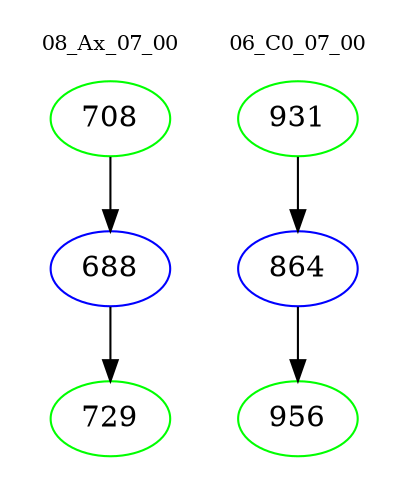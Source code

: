 digraph{
subgraph cluster_0 {
color = white
label = "08_Ax_07_00";
fontsize=10;
T0_708 [label="708", color="green"]
T0_708 -> T0_688 [color="black"]
T0_688 [label="688", color="blue"]
T0_688 -> T0_729 [color="black"]
T0_729 [label="729", color="green"]
}
subgraph cluster_1 {
color = white
label = "06_C0_07_00";
fontsize=10;
T1_931 [label="931", color="green"]
T1_931 -> T1_864 [color="black"]
T1_864 [label="864", color="blue"]
T1_864 -> T1_956 [color="black"]
T1_956 [label="956", color="green"]
}
}
